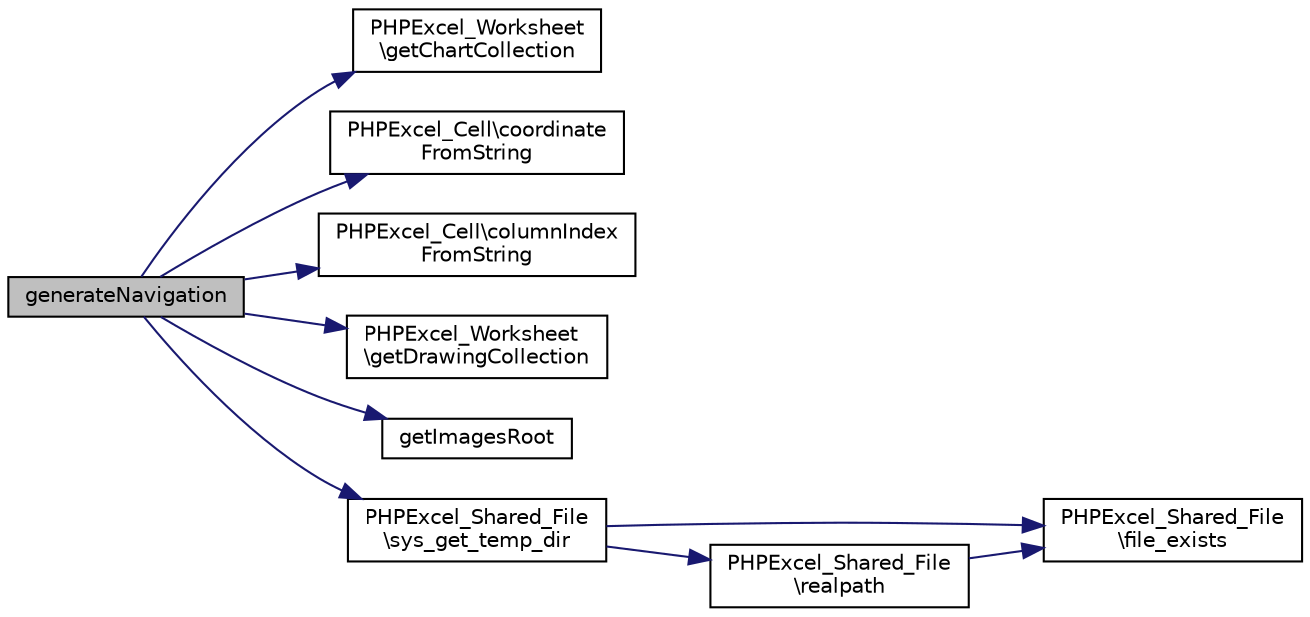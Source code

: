 digraph "generateNavigation"
{
  edge [fontname="Helvetica",fontsize="10",labelfontname="Helvetica",labelfontsize="10"];
  node [fontname="Helvetica",fontsize="10",shape=record];
  rankdir="LR";
  Node108 [label="generateNavigation",height=0.2,width=0.4,color="black", fillcolor="grey75", style="filled", fontcolor="black"];
  Node108 -> Node109 [color="midnightblue",fontsize="10",style="solid",fontname="Helvetica"];
  Node109 [label="PHPExcel_Worksheet\l\\getChartCollection",height=0.2,width=0.4,color="black", fillcolor="white", style="filled",URL="$class_p_h_p_excel___worksheet.html#adc666c82d363da3ff4ccdf6bd7c8378a"];
  Node108 -> Node110 [color="midnightblue",fontsize="10",style="solid",fontname="Helvetica"];
  Node110 [label="PHPExcel_Cell\\coordinate\lFromString",height=0.2,width=0.4,color="black", fillcolor="white", style="filled",URL="$class_p_h_p_excel___cell.html#a81e3469df94f7b5a1f5d9064575280a3"];
  Node108 -> Node111 [color="midnightblue",fontsize="10",style="solid",fontname="Helvetica"];
  Node111 [label="PHPExcel_Cell\\columnIndex\lFromString",height=0.2,width=0.4,color="black", fillcolor="white", style="filled",URL="$class_p_h_p_excel___cell.html#a492724422ceefe1d16ed2a8997a0a489"];
  Node108 -> Node112 [color="midnightblue",fontsize="10",style="solid",fontname="Helvetica"];
  Node112 [label="PHPExcel_Worksheet\l\\getDrawingCollection",height=0.2,width=0.4,color="black", fillcolor="white", style="filled",URL="$class_p_h_p_excel___worksheet.html#a45715f0e794ca4a0cccd5753f69346f4"];
  Node108 -> Node113 [color="midnightblue",fontsize="10",style="solid",fontname="Helvetica"];
  Node113 [label="getImagesRoot",height=0.2,width=0.4,color="black", fillcolor="white", style="filled",URL="$class_p_h_p_excel___writer___h_t_m_l.html#abfe43f157ae79b2413a95a6e98caa6ab"];
  Node108 -> Node114 [color="midnightblue",fontsize="10",style="solid",fontname="Helvetica"];
  Node114 [label="PHPExcel_Shared_File\l\\sys_get_temp_dir",height=0.2,width=0.4,color="black", fillcolor="white", style="filled",URL="$class_p_h_p_excel___shared___file.html#ace631d4bfe98296fe65c34b0bf50f2e3"];
  Node114 -> Node115 [color="midnightblue",fontsize="10",style="solid",fontname="Helvetica"];
  Node115 [label="PHPExcel_Shared_File\l\\file_exists",height=0.2,width=0.4,color="black", fillcolor="white", style="filled",URL="$class_p_h_p_excel___shared___file.html#a065720635f19b64912db08f72cb13c4a"];
  Node114 -> Node116 [color="midnightblue",fontsize="10",style="solid",fontname="Helvetica"];
  Node116 [label="PHPExcel_Shared_File\l\\realpath",height=0.2,width=0.4,color="black", fillcolor="white", style="filled",URL="$class_p_h_p_excel___shared___file.html#a548c451387ddad2e2a9d304e976ee122"];
  Node116 -> Node115 [color="midnightblue",fontsize="10",style="solid",fontname="Helvetica"];
}

